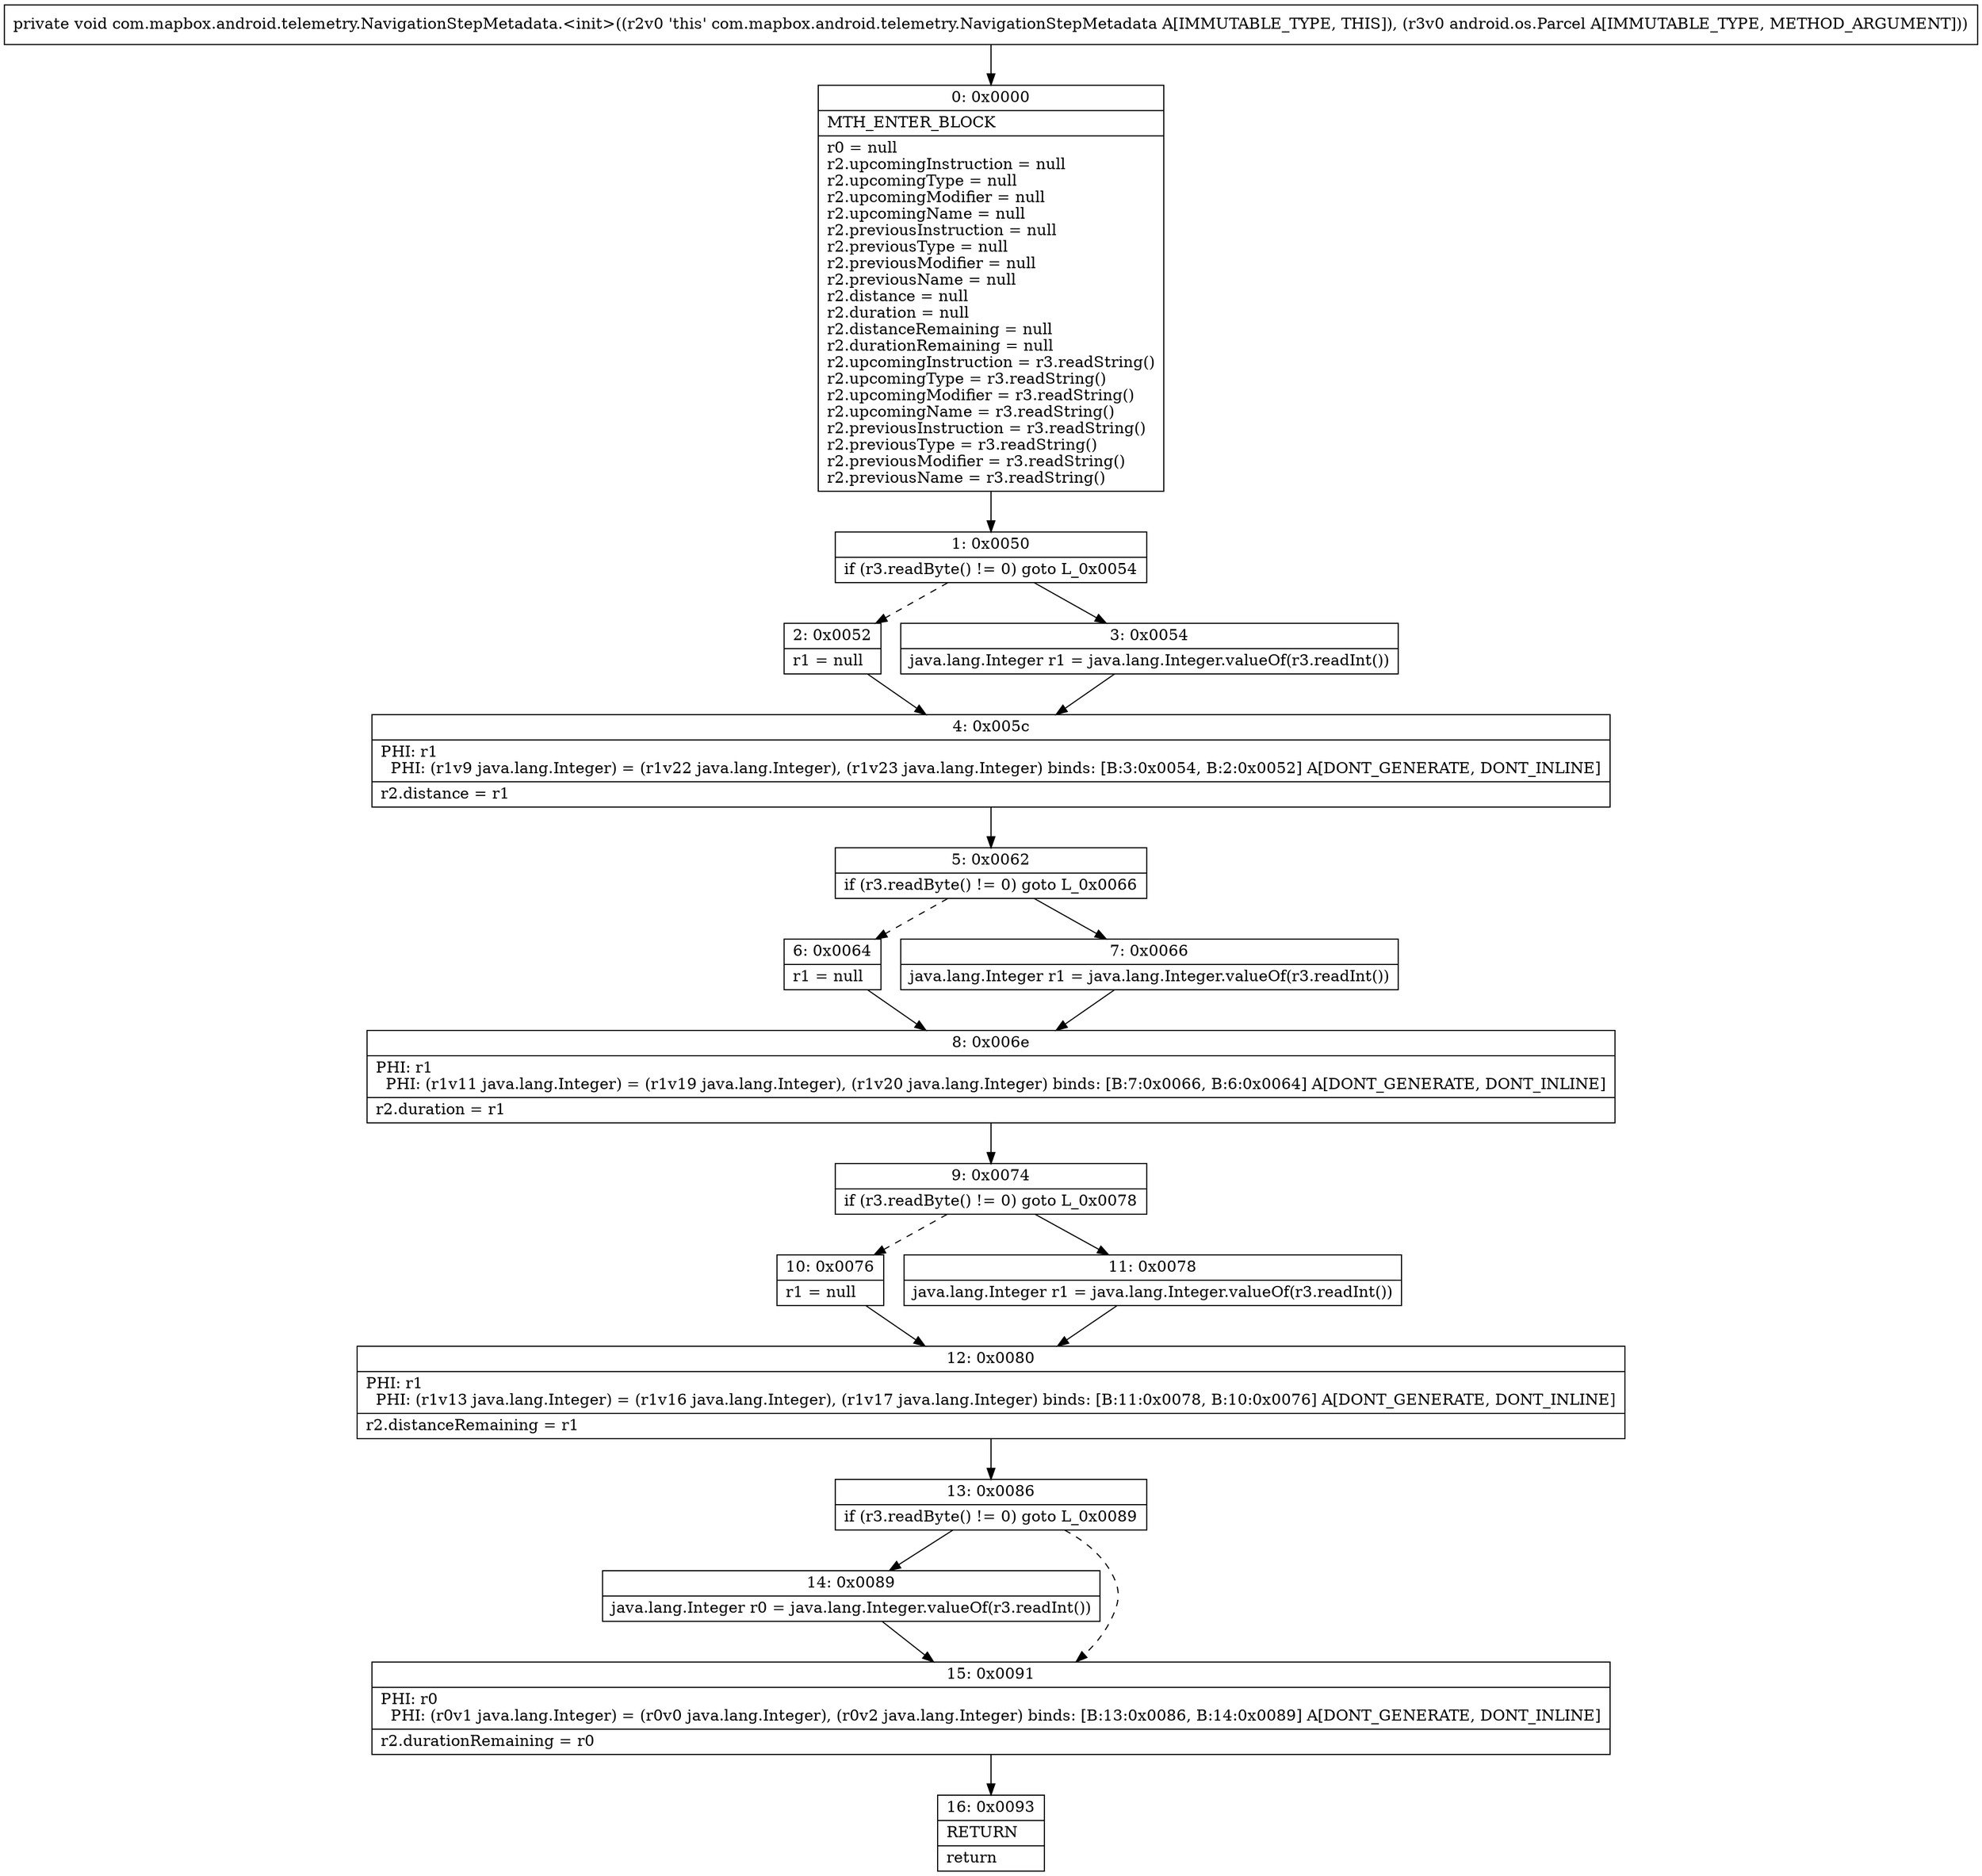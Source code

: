 digraph "CFG forcom.mapbox.android.telemetry.NavigationStepMetadata.\<init\>(Landroid\/os\/Parcel;)V" {
Node_0 [shape=record,label="{0\:\ 0x0000|MTH_ENTER_BLOCK\l|r0 = null\lr2.upcomingInstruction = null\lr2.upcomingType = null\lr2.upcomingModifier = null\lr2.upcomingName = null\lr2.previousInstruction = null\lr2.previousType = null\lr2.previousModifier = null\lr2.previousName = null\lr2.distance = null\lr2.duration = null\lr2.distanceRemaining = null\lr2.durationRemaining = null\lr2.upcomingInstruction = r3.readString()\lr2.upcomingType = r3.readString()\lr2.upcomingModifier = r3.readString()\lr2.upcomingName = r3.readString()\lr2.previousInstruction = r3.readString()\lr2.previousType = r3.readString()\lr2.previousModifier = r3.readString()\lr2.previousName = r3.readString()\l}"];
Node_1 [shape=record,label="{1\:\ 0x0050|if (r3.readByte() != 0) goto L_0x0054\l}"];
Node_2 [shape=record,label="{2\:\ 0x0052|r1 = null\l}"];
Node_3 [shape=record,label="{3\:\ 0x0054|java.lang.Integer r1 = java.lang.Integer.valueOf(r3.readInt())\l}"];
Node_4 [shape=record,label="{4\:\ 0x005c|PHI: r1 \l  PHI: (r1v9 java.lang.Integer) = (r1v22 java.lang.Integer), (r1v23 java.lang.Integer) binds: [B:3:0x0054, B:2:0x0052] A[DONT_GENERATE, DONT_INLINE]\l|r2.distance = r1\l}"];
Node_5 [shape=record,label="{5\:\ 0x0062|if (r3.readByte() != 0) goto L_0x0066\l}"];
Node_6 [shape=record,label="{6\:\ 0x0064|r1 = null\l}"];
Node_7 [shape=record,label="{7\:\ 0x0066|java.lang.Integer r1 = java.lang.Integer.valueOf(r3.readInt())\l}"];
Node_8 [shape=record,label="{8\:\ 0x006e|PHI: r1 \l  PHI: (r1v11 java.lang.Integer) = (r1v19 java.lang.Integer), (r1v20 java.lang.Integer) binds: [B:7:0x0066, B:6:0x0064] A[DONT_GENERATE, DONT_INLINE]\l|r2.duration = r1\l}"];
Node_9 [shape=record,label="{9\:\ 0x0074|if (r3.readByte() != 0) goto L_0x0078\l}"];
Node_10 [shape=record,label="{10\:\ 0x0076|r1 = null\l}"];
Node_11 [shape=record,label="{11\:\ 0x0078|java.lang.Integer r1 = java.lang.Integer.valueOf(r3.readInt())\l}"];
Node_12 [shape=record,label="{12\:\ 0x0080|PHI: r1 \l  PHI: (r1v13 java.lang.Integer) = (r1v16 java.lang.Integer), (r1v17 java.lang.Integer) binds: [B:11:0x0078, B:10:0x0076] A[DONT_GENERATE, DONT_INLINE]\l|r2.distanceRemaining = r1\l}"];
Node_13 [shape=record,label="{13\:\ 0x0086|if (r3.readByte() != 0) goto L_0x0089\l}"];
Node_14 [shape=record,label="{14\:\ 0x0089|java.lang.Integer r0 = java.lang.Integer.valueOf(r3.readInt())\l}"];
Node_15 [shape=record,label="{15\:\ 0x0091|PHI: r0 \l  PHI: (r0v1 java.lang.Integer) = (r0v0 java.lang.Integer), (r0v2 java.lang.Integer) binds: [B:13:0x0086, B:14:0x0089] A[DONT_GENERATE, DONT_INLINE]\l|r2.durationRemaining = r0\l}"];
Node_16 [shape=record,label="{16\:\ 0x0093|RETURN\l|return\l}"];
MethodNode[shape=record,label="{private void com.mapbox.android.telemetry.NavigationStepMetadata.\<init\>((r2v0 'this' com.mapbox.android.telemetry.NavigationStepMetadata A[IMMUTABLE_TYPE, THIS]), (r3v0 android.os.Parcel A[IMMUTABLE_TYPE, METHOD_ARGUMENT])) }"];
MethodNode -> Node_0;
Node_0 -> Node_1;
Node_1 -> Node_2[style=dashed];
Node_1 -> Node_3;
Node_2 -> Node_4;
Node_3 -> Node_4;
Node_4 -> Node_5;
Node_5 -> Node_6[style=dashed];
Node_5 -> Node_7;
Node_6 -> Node_8;
Node_7 -> Node_8;
Node_8 -> Node_9;
Node_9 -> Node_10[style=dashed];
Node_9 -> Node_11;
Node_10 -> Node_12;
Node_11 -> Node_12;
Node_12 -> Node_13;
Node_13 -> Node_14;
Node_13 -> Node_15[style=dashed];
Node_14 -> Node_15;
Node_15 -> Node_16;
}

